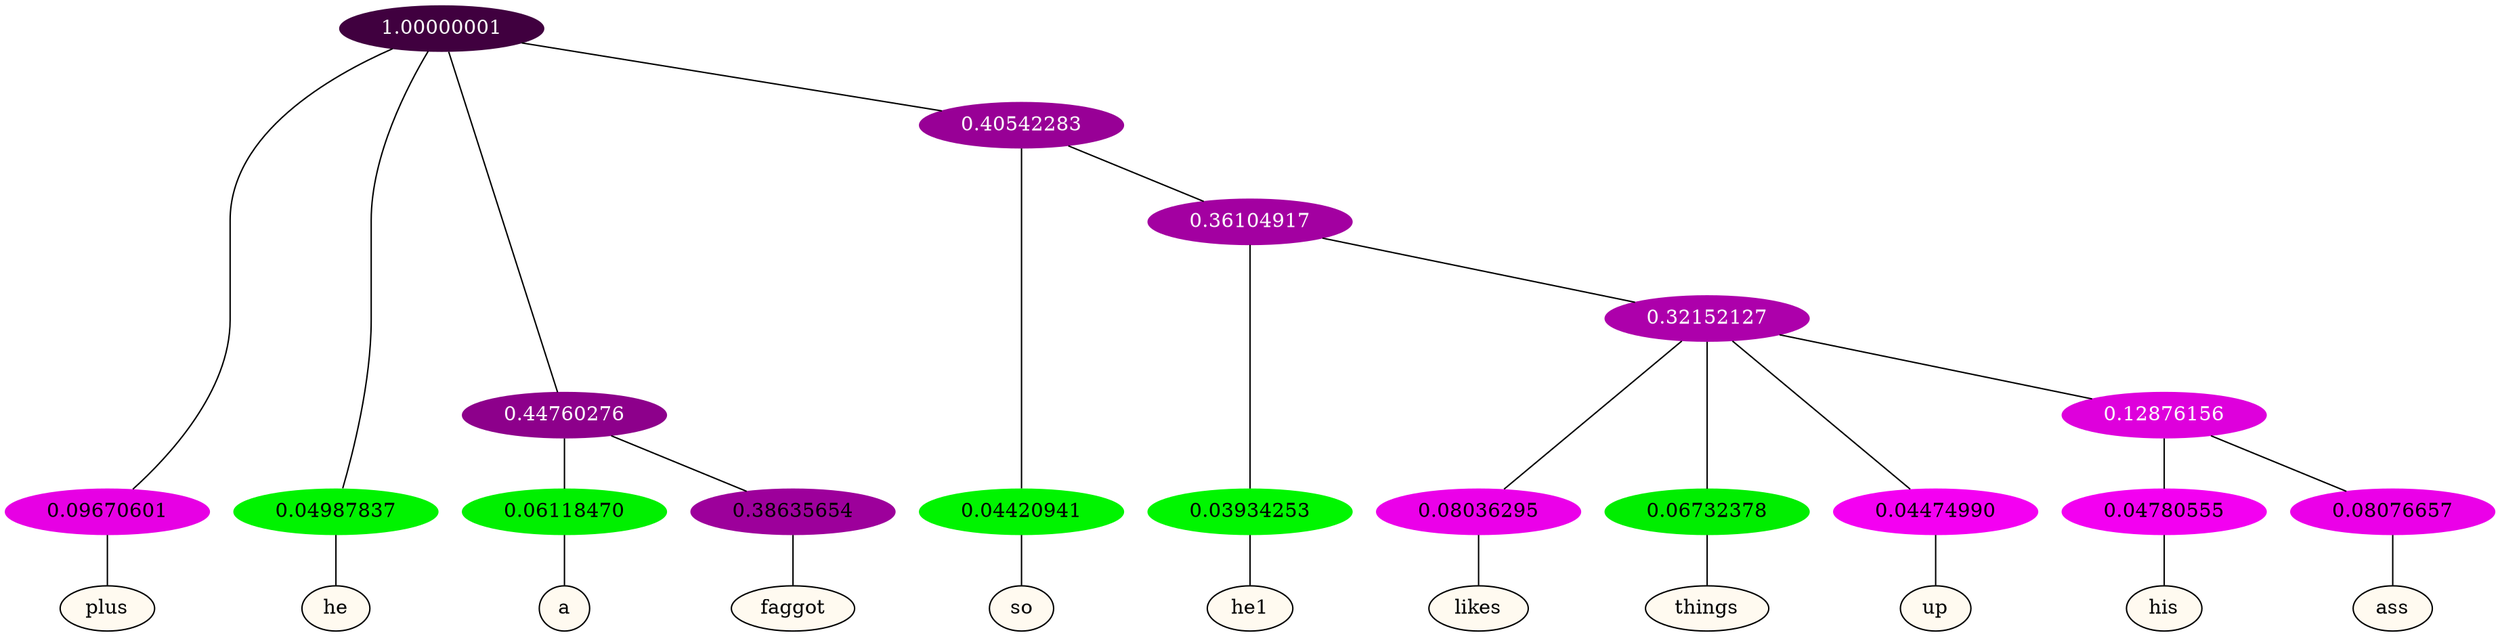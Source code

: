 graph {
	node [format=png height=0.15 nodesep=0.001 ordering=out overlap=prism overlap_scaling=0.01 ranksep=0.001 ratio=0.2 style=filled width=0.15]
	{
		rank=same
		a_w_1 [label=plus color=black fillcolor=floralwhite style="filled,solid"]
		a_w_2 [label=he color=black fillcolor=floralwhite style="filled,solid"]
		a_w_5 [label=a color=black fillcolor=floralwhite style="filled,solid"]
		a_w_6 [label=faggot color=black fillcolor=floralwhite style="filled,solid"]
		a_w_7 [label=so color=black fillcolor=floralwhite style="filled,solid"]
		a_w_9 [label=he1 color=black fillcolor=floralwhite style="filled,solid"]
		a_w_11 [label=likes color=black fillcolor=floralwhite style="filled,solid"]
		a_w_12 [label=things color=black fillcolor=floralwhite style="filled,solid"]
		a_w_13 [label=up color=black fillcolor=floralwhite style="filled,solid"]
		a_w_15 [label=his color=black fillcolor=floralwhite style="filled,solid"]
		a_w_16 [label=ass color=black fillcolor=floralwhite style="filled,solid"]
	}
	a_n_1 -- a_w_1
	a_n_2 -- a_w_2
	a_n_5 -- a_w_5
	a_n_6 -- a_w_6
	a_n_7 -- a_w_7
	a_n_9 -- a_w_9
	a_n_11 -- a_w_11
	a_n_12 -- a_w_12
	a_n_13 -- a_w_13
	a_n_15 -- a_w_15
	a_n_16 -- a_w_16
	{
		rank=same
		a_n_1 [label=0.09670601 color="0.835 1.000 0.903" fontcolor=black]
		a_n_2 [label=0.04987837 color="0.334 1.000 0.950" fontcolor=black]
		a_n_5 [label=0.06118470 color="0.334 1.000 0.939" fontcolor=black]
		a_n_6 [label=0.38635654 color="0.835 1.000 0.614" fontcolor=black]
		a_n_7 [label=0.04420941 color="0.334 1.000 0.956" fontcolor=black]
		a_n_9 [label=0.03934253 color="0.334 1.000 0.961" fontcolor=black]
		a_n_11 [label=0.08036295 color="0.835 1.000 0.920" fontcolor=black]
		a_n_12 [label=0.06732378 color="0.334 1.000 0.933" fontcolor=black]
		a_n_13 [label=0.04474990 color="0.835 1.000 0.955" fontcolor=black]
		a_n_15 [label=0.04780555 color="0.835 1.000 0.952" fontcolor=black]
		a_n_16 [label=0.08076657 color="0.835 1.000 0.919" fontcolor=black]
	}
	a_n_0 [label=1.00000001 color="0.835 1.000 0.250" fontcolor=grey99]
	a_n_0 -- a_n_1
	a_n_0 -- a_n_2
	a_n_3 [label=0.44760276 color="0.835 1.000 0.552" fontcolor=grey99]
	a_n_0 -- a_n_3
	a_n_4 [label=0.40542283 color="0.835 1.000 0.595" fontcolor=grey99]
	a_n_0 -- a_n_4
	a_n_3 -- a_n_5
	a_n_3 -- a_n_6
	a_n_4 -- a_n_7
	a_n_8 [label=0.36104917 color="0.835 1.000 0.639" fontcolor=grey99]
	a_n_4 -- a_n_8
	a_n_8 -- a_n_9
	a_n_10 [label=0.32152127 color="0.835 1.000 0.678" fontcolor=grey99]
	a_n_8 -- a_n_10
	a_n_10 -- a_n_11
	a_n_10 -- a_n_12
	a_n_10 -- a_n_13
	a_n_14 [label=0.12876156 color="0.835 1.000 0.871" fontcolor=grey99]
	a_n_10 -- a_n_14
	a_n_14 -- a_n_15
	a_n_14 -- a_n_16
}
